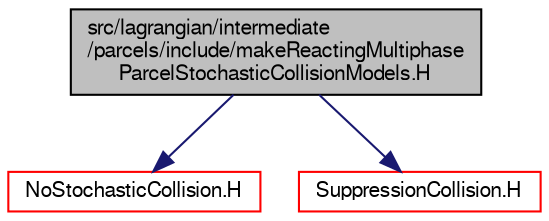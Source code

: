 digraph "src/lagrangian/intermediate/parcels/include/makeReactingMultiphaseParcelStochasticCollisionModels.H"
{
  bgcolor="transparent";
  edge [fontname="FreeSans",fontsize="10",labelfontname="FreeSans",labelfontsize="10"];
  node [fontname="FreeSans",fontsize="10",shape=record];
  Node0 [label="src/lagrangian/intermediate\l/parcels/include/makeReactingMultiphase\lParcelStochasticCollisionModels.H",height=0.2,width=0.4,color="black", fillcolor="grey75", style="filled", fontcolor="black"];
  Node0 -> Node1 [color="midnightblue",fontsize="10",style="solid",fontname="FreeSans"];
  Node1 [label="NoStochasticCollision.H",height=0.2,width=0.4,color="red",URL="$a05978.html"];
  Node0 -> Node89 [color="midnightblue",fontsize="10",style="solid",fontname="FreeSans"];
  Node89 [label="SuppressionCollision.H",height=0.2,width=0.4,color="red",URL="$a06296.html"];
}
